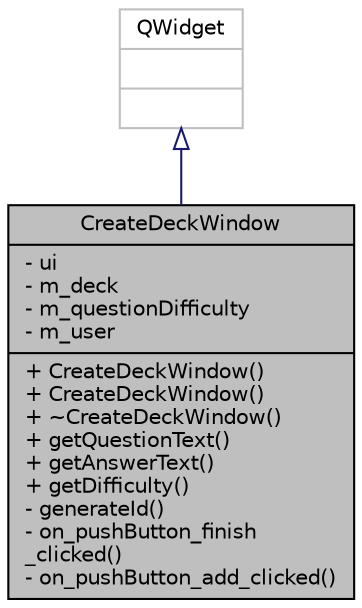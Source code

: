 digraph "CreateDeckWindow"
{
 // LATEX_PDF_SIZE
  edge [fontname="Helvetica",fontsize="10",labelfontname="Helvetica",labelfontsize="10"];
  node [fontname="Helvetica",fontsize="10",shape=record];
  Node1 [label="{CreateDeckWindow\n|- ui\l- m_deck\l- m_questionDifficulty\l- m_user\l|+ CreateDeckWindow()\l+ CreateDeckWindow()\l+ ~CreateDeckWindow()\l+ getQuestionText()\l+ getAnswerText()\l+ getDifficulty()\l- generateId()\l- on_pushButton_finish\l_clicked()\l- on_pushButton_add_clicked()\l}",height=0.2,width=0.4,color="black", fillcolor="grey75", style="filled", fontcolor="black",tooltip=" "];
  Node2 -> Node1 [dir="back",color="midnightblue",fontsize="10",style="solid",arrowtail="onormal",fontname="Helvetica"];
  Node2 [label="{QWidget\n||}",height=0.2,width=0.4,color="grey75", fillcolor="white", style="filled",tooltip=" "];
}
